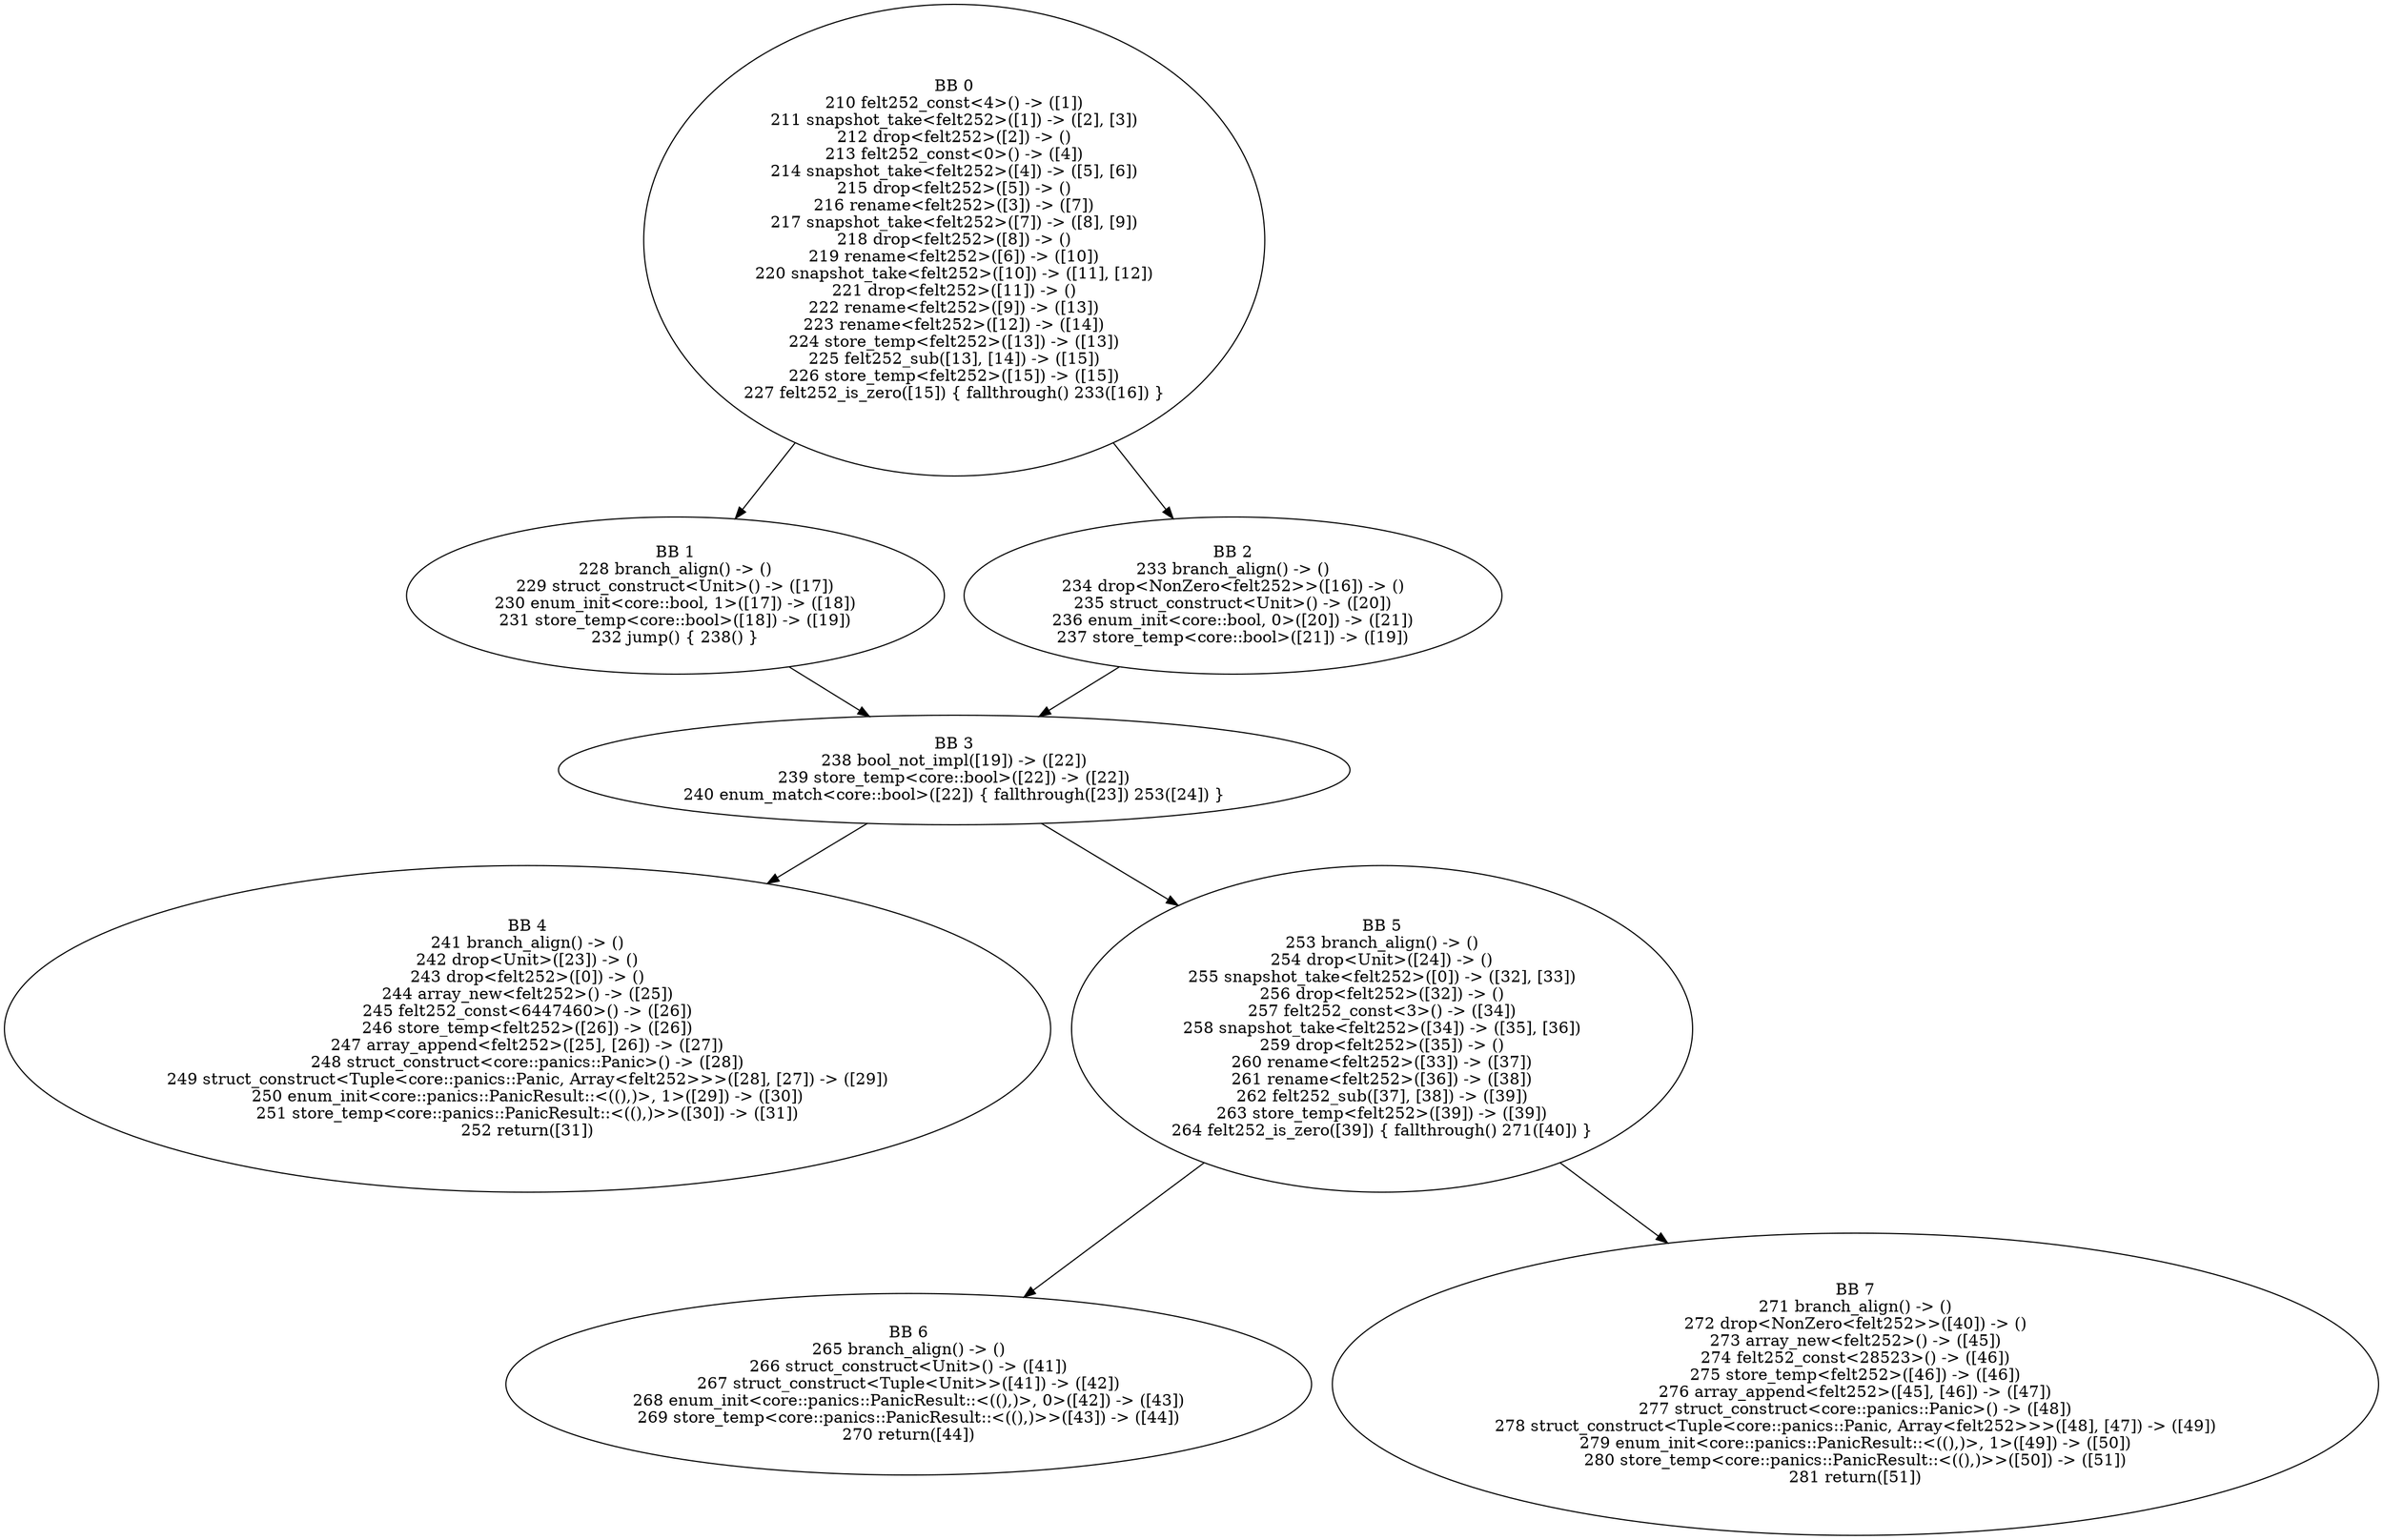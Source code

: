 digraph "felt252_overflow_felt252_overflow_Felt252Overflow_test_assert.dot" {
    0[label="BB 0
210 felt252_const<4>() -> ([1])
211 snapshot_take<felt252>([1]) -> ([2], [3])
212 drop<felt252>([2]) -> ()
213 felt252_const<0>() -> ([4])
214 snapshot_take<felt252>([4]) -> ([5], [6])
215 drop<felt252>([5]) -> ()
216 rename<felt252>([3]) -> ([7])
217 snapshot_take<felt252>([7]) -> ([8], [9])
218 drop<felt252>([8]) -> ()
219 rename<felt252>([6]) -> ([10])
220 snapshot_take<felt252>([10]) -> ([11], [12])
221 drop<felt252>([11]) -> ()
222 rename<felt252>([9]) -> ([13])
223 rename<felt252>([12]) -> ([14])
224 store_temp<felt252>([13]) -> ([13])
225 felt252_sub([13], [14]) -> ([15])
226 store_temp<felt252>([15]) -> ([15])
227 felt252_is_zero([15]) { fallthrough() 233([16]) }
"]
    0 -> 1 
    0 -> 2 
    1[label="BB 1
228 branch_align() -> ()
229 struct_construct<Unit>() -> ([17])
230 enum_init<core::bool, 1>([17]) -> ([18])
231 store_temp<core::bool>([18]) -> ([19])
232 jump() { 238() }
"]
    1 -> 3 
    2[label="BB 2
233 branch_align() -> ()
234 drop<NonZero<felt252>>([16]) -> ()
235 struct_construct<Unit>() -> ([20])
236 enum_init<core::bool, 0>([20]) -> ([21])
237 store_temp<core::bool>([21]) -> ([19])
"]
    2 -> 3 
    3[label="BB 3
238 bool_not_impl([19]) -> ([22])
239 store_temp<core::bool>([22]) -> ([22])
240 enum_match<core::bool>([22]) { fallthrough([23]) 253([24]) }
"]
    3 -> 4 
    3 -> 5 
    4[label="BB 4
241 branch_align() -> ()
242 drop<Unit>([23]) -> ()
243 drop<felt252>([0]) -> ()
244 array_new<felt252>() -> ([25])
245 felt252_const<6447460>() -> ([26])
246 store_temp<felt252>([26]) -> ([26])
247 array_append<felt252>([25], [26]) -> ([27])
248 struct_construct<core::panics::Panic>() -> ([28])
249 struct_construct<Tuple<core::panics::Panic, Array<felt252>>>([28], [27]) -> ([29])
250 enum_init<core::panics::PanicResult::<((),)>, 1>([29]) -> ([30])
251 store_temp<core::panics::PanicResult::<((),)>>([30]) -> ([31])
252 return([31])
"]
    5[label="BB 5
253 branch_align() -> ()
254 drop<Unit>([24]) -> ()
255 snapshot_take<felt252>([0]) -> ([32], [33])
256 drop<felt252>([32]) -> ()
257 felt252_const<3>() -> ([34])
258 snapshot_take<felt252>([34]) -> ([35], [36])
259 drop<felt252>([35]) -> ()
260 rename<felt252>([33]) -> ([37])
261 rename<felt252>([36]) -> ([38])
262 felt252_sub([37], [38]) -> ([39])
263 store_temp<felt252>([39]) -> ([39])
264 felt252_is_zero([39]) { fallthrough() 271([40]) }
"]
    5 -> 6 
    5 -> 7 
    6[label="BB 6
265 branch_align() -> ()
266 struct_construct<Unit>() -> ([41])
267 struct_construct<Tuple<Unit>>([41]) -> ([42])
268 enum_init<core::panics::PanicResult::<((),)>, 0>([42]) -> ([43])
269 store_temp<core::panics::PanicResult::<((),)>>([43]) -> ([44])
270 return([44])
"]
    7[label="BB 7
271 branch_align() -> ()
272 drop<NonZero<felt252>>([40]) -> ()
273 array_new<felt252>() -> ([45])
274 felt252_const<28523>() -> ([46])
275 store_temp<felt252>([46]) -> ([46])
276 array_append<felt252>([45], [46]) -> ([47])
277 struct_construct<core::panics::Panic>() -> ([48])
278 struct_construct<Tuple<core::panics::Panic, Array<felt252>>>([48], [47]) -> ([49])
279 enum_init<core::panics::PanicResult::<((),)>, 1>([49]) -> ([50])
280 store_temp<core::panics::PanicResult::<((),)>>([50]) -> ([51])
281 return([51])
"]
}